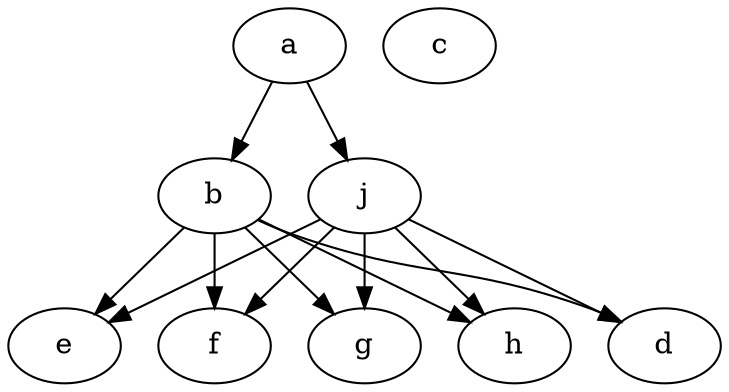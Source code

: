 digraph "SourceNumEqualsProcNum.dot" {
	a	[weight=1];
	b	[weight=1];
	c	[weight=4];
	d	[weight=5];
	e	[weight=5];
	f	[weight=5];
	g	[weight=5];
	h	[weight=5];
	j	[weight=1];
	a->b	[weight=0];
	a->j	[weight=0];
	j->d	[weight=5];
	j->e	[weight=5];
	j->f	[weight=5];
	j->g	[weight=5];
	j->h	[weight=5];
	b->d	[weight=0];
	b->e	[weight=5];
	b->f	[weight=5];
	b->g	[weight=5];
	b->h	[weight=5];
}